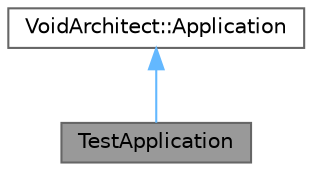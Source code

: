 digraph "TestApplication"
{
 // LATEX_PDF_SIZE
  bgcolor="transparent";
  edge [fontname=Helvetica,fontsize=10,labelfontname=Helvetica,labelfontsize=10];
  node [fontname=Helvetica,fontsize=10,shape=box,height=0.2,width=0.4];
  Node1 [id="Node000001",label="TestApplication",height=0.2,width=0.4,color="gray40", fillcolor="grey60", style="filled", fontcolor="black",tooltip="Test application that runs the test suite using a Layer."];
  Node2 -> Node1 [id="edge1_Node000001_Node000002",dir="back",color="steelblue1",style="solid",tooltip=" "];
  Node2 [id="Node000002",label="VoidArchitect::Application",height=0.2,width=0.4,color="gray40", fillcolor="white", style="filled",URL="$class_void_architect_1_1_application.html",tooltip=" "];
}
